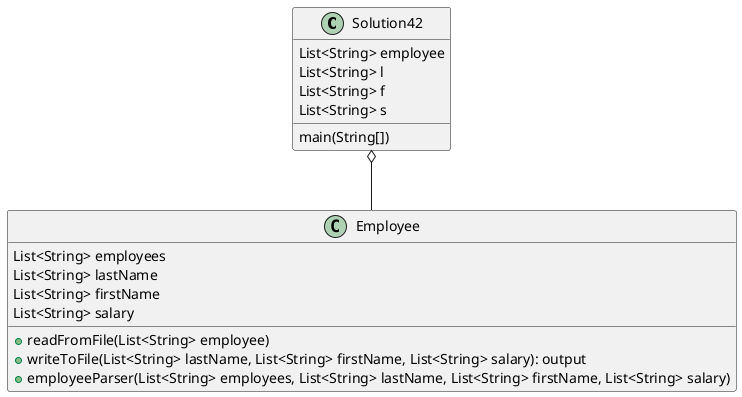 @startuml
'https://plantuml.com/sequence-diagram


class Solution42 {
main(String[])
List<String> employee
List<String> l
List<String> f
List<String> s
}

class Employee {
List<String> employees
List<String> lastName
List<String> firstName
List<String> salary
+readFromFile(List<String> employee)
+writeToFile(List<String> lastName, List<String> firstName, List<String> salary): output
+employeeParser(List<String> employees, List<String> lastName, List<String> firstName, List<String> salary)
}
Solution42 o-- Employee
@enduml